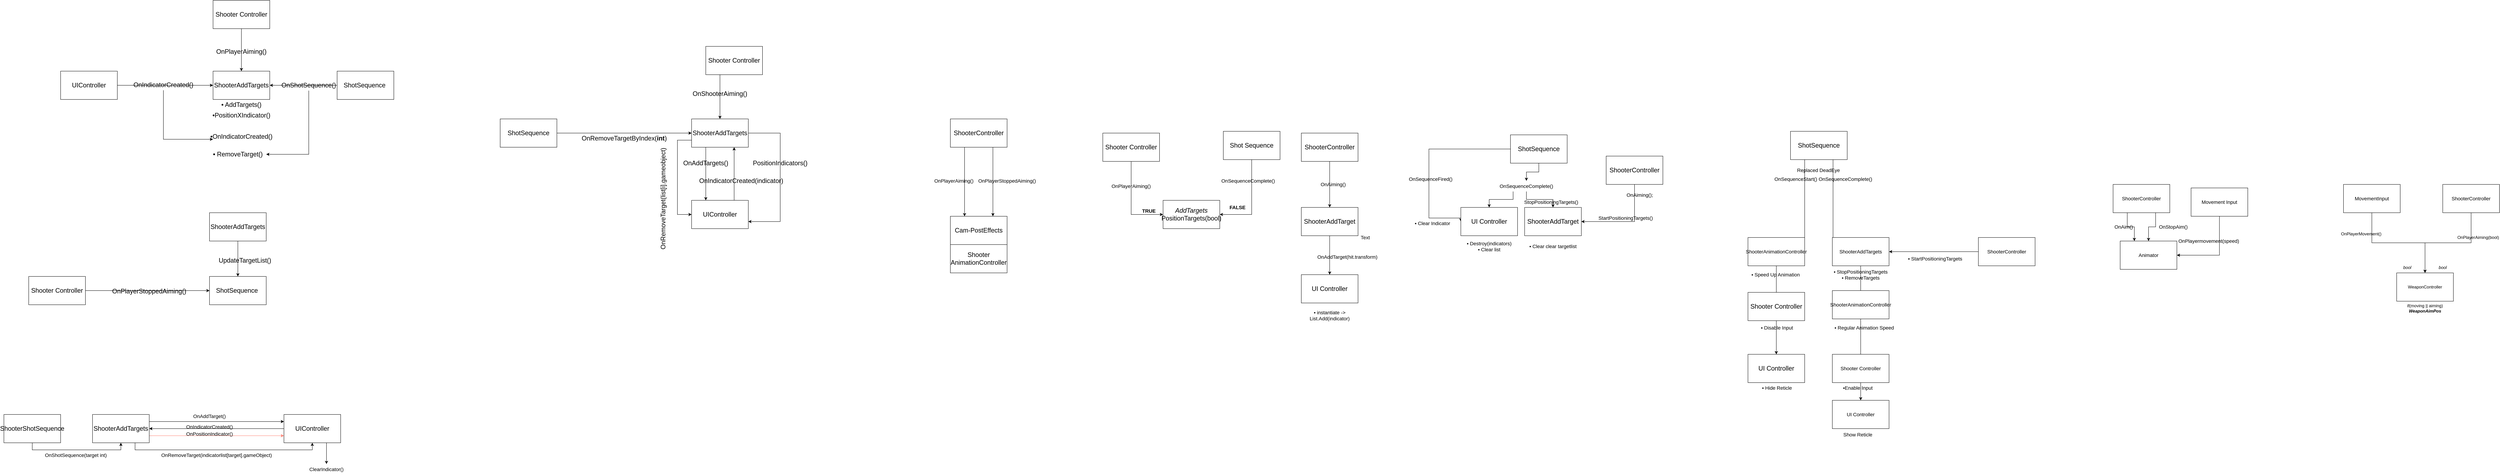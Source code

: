 <mxfile version="18.1.1" type="device"><diagram id="vfDzWjJh1taonCw_QJXi" name="Page-1"><mxGraphModel dx="3803" dy="2207" grid="1" gridSize="10" guides="1" tooltips="1" connect="1" arrows="1" fold="1" page="1" pageScale="1" pageWidth="2339" pageHeight="3300" math="1" shadow="0"><root><mxCell id="0"/><mxCell id="1" parent="0"/><mxCell id="y-dFEjMZastk8MvW8q7d-14" style="edgeStyle=orthogonalEdgeStyle;rounded=0;orthogonalLoop=1;jettySize=auto;html=1;exitX=0.5;exitY=1;exitDx=0;exitDy=0;fontSize=18;" parent="1" source="y-dFEjMZastk8MvW8q7d-1" target="y-dFEjMZastk8MvW8q7d-8" edge="1"><mxGeometry relative="1" as="geometry"/></mxCell><mxCell id="y-dFEjMZastk8MvW8q7d-1" value="&lt;font style=&quot;font-size: 18px;&quot;&gt;Shooter Controller&lt;/font&gt;" style="rounded=0;whiteSpace=wrap;html=1;" parent="1" vertex="1"><mxGeometry x="1200" y="730" width="160" height="80" as="geometry"/></mxCell><mxCell id="y-dFEjMZastk8MvW8q7d-6" value="OnPlayerAiming()" style="text;html=1;strokeColor=none;fillColor=none;align=center;verticalAlign=middle;whiteSpace=wrap;rounded=0;fontSize=18;" parent="1" vertex="1"><mxGeometry x="1210" y="860" width="140" height="30" as="geometry"/></mxCell><mxCell id="y-dFEjMZastk8MvW8q7d-8" value="&lt;font style=&quot;font-size: 18px;&quot;&gt;ShooterAddTargets&lt;br&gt;&lt;/font&gt;" style="rounded=0;whiteSpace=wrap;html=1;" parent="1" vertex="1"><mxGeometry x="1200" y="930" width="160" height="80" as="geometry"/></mxCell><mxCell id="y-dFEjMZastk8MvW8q7d-15" value="• AddTargets()" style="text;html=1;strokeColor=none;fillColor=none;align=center;verticalAlign=middle;whiteSpace=wrap;rounded=0;fontSize=18;" parent="1" vertex="1"><mxGeometry x="1210" y="1010" width="140" height="30" as="geometry"/></mxCell><mxCell id="y-dFEjMZastk8MvW8q7d-17" value="•PositionXIndicator()" style="text;html=1;strokeColor=none;fillColor=none;align=center;verticalAlign=middle;whiteSpace=wrap;rounded=0;fontSize=18;" parent="1" vertex="1"><mxGeometry x="1210" y="1040" width="140" height="30" as="geometry"/></mxCell><mxCell id="y-dFEjMZastk8MvW8q7d-20" style="edgeStyle=orthogonalEdgeStyle;rounded=0;orthogonalLoop=1;jettySize=auto;html=1;exitX=1;exitY=0.5;exitDx=0;exitDy=0;fontSize=18;" parent="1" source="y-dFEjMZastk8MvW8q7d-18" target="y-dFEjMZastk8MvW8q7d-8" edge="1"><mxGeometry relative="1" as="geometry"/></mxCell><mxCell id="y-dFEjMZastk8MvW8q7d-18" value="&lt;font style=&quot;font-size: 18px;&quot;&gt;UIController&lt;br&gt;&lt;/font&gt;" style="rounded=0;whiteSpace=wrap;html=1;" parent="1" vertex="1"><mxGeometry x="770" y="930" width="160" height="80" as="geometry"/></mxCell><mxCell id="y-dFEjMZastk8MvW8q7d-28" style="edgeStyle=orthogonalEdgeStyle;rounded=0;orthogonalLoop=1;jettySize=auto;html=1;exitX=0.5;exitY=1;exitDx=0;exitDy=0;entryX=0;entryY=0.75;entryDx=0;entryDy=0;fontSize=18;" parent="1" source="y-dFEjMZastk8MvW8q7d-19" target="y-dFEjMZastk8MvW8q7d-27" edge="1"><mxGeometry relative="1" as="geometry"/></mxCell><mxCell id="y-dFEjMZastk8MvW8q7d-19" value="OnIndicatorCreated()" style="text;html=1;strokeColor=none;fillColor=none;align=center;verticalAlign=middle;whiteSpace=wrap;rounded=0;fontSize=18;" parent="1" vertex="1"><mxGeometry x="990" y="954" width="140" height="30" as="geometry"/></mxCell><mxCell id="y-dFEjMZastk8MvW8q7d-22" style="edgeStyle=orthogonalEdgeStyle;rounded=0;orthogonalLoop=1;jettySize=auto;html=1;exitX=0;exitY=0.5;exitDx=0;exitDy=0;fontSize=18;" parent="1" source="y-dFEjMZastk8MvW8q7d-21" target="y-dFEjMZastk8MvW8q7d-8" edge="1"><mxGeometry relative="1" as="geometry"/></mxCell><mxCell id="y-dFEjMZastk8MvW8q7d-21" value="&lt;font style=&quot;font-size: 18px;&quot;&gt;ShotSequence&amp;nbsp;&lt;br&gt;&lt;/font&gt;" style="rounded=0;whiteSpace=wrap;html=1;" parent="1" vertex="1"><mxGeometry x="1550" y="930" width="160" height="80" as="geometry"/></mxCell><mxCell id="y-dFEjMZastk8MvW8q7d-26" style="edgeStyle=orthogonalEdgeStyle;rounded=0;orthogonalLoop=1;jettySize=auto;html=1;exitX=0.5;exitY=1;exitDx=0;exitDy=0;entryX=1;entryY=0.5;entryDx=0;entryDy=0;fontSize=18;" parent="1" source="y-dFEjMZastk8MvW8q7d-23" target="y-dFEjMZastk8MvW8q7d-24" edge="1"><mxGeometry relative="1" as="geometry"/></mxCell><mxCell id="y-dFEjMZastk8MvW8q7d-23" value="OnShotSequence()" style="text;html=1;strokeColor=none;fillColor=none;align=center;verticalAlign=middle;whiteSpace=wrap;rounded=0;fontSize=18;" parent="1" vertex="1"><mxGeometry x="1400" y="955" width="140" height="30" as="geometry"/></mxCell><mxCell id="y-dFEjMZastk8MvW8q7d-24" value="• RemoveTarget()" style="text;html=1;strokeColor=none;fillColor=none;align=center;verticalAlign=middle;whiteSpace=wrap;rounded=0;fontSize=18;" parent="1" vertex="1"><mxGeometry x="1190" y="1150" width="160" height="30" as="geometry"/></mxCell><mxCell id="y-dFEjMZastk8MvW8q7d-27" value="•OnIndicatorCreated()" style="text;html=1;strokeColor=none;fillColor=none;align=center;verticalAlign=middle;whiteSpace=wrap;rounded=0;fontSize=18;" parent="1" vertex="1"><mxGeometry x="1200" y="1100" width="160" height="30" as="geometry"/></mxCell><mxCell id="y-dFEjMZastk8MvW8q7d-31" value="&lt;font style=&quot;font-size: 18px;&quot;&gt;ShotSequence&amp;nbsp;&lt;br&gt;&lt;/font&gt;" style="rounded=0;whiteSpace=wrap;html=1;" parent="1" vertex="1"><mxGeometry x="1190" y="1510" width="160" height="80" as="geometry"/></mxCell><mxCell id="y-dFEjMZastk8MvW8q7d-33" style="edgeStyle=orthogonalEdgeStyle;rounded=0;orthogonalLoop=1;jettySize=auto;html=1;exitX=0.5;exitY=1;exitDx=0;exitDy=0;fontSize=18;" parent="1" source="y-dFEjMZastk8MvW8q7d-32" target="y-dFEjMZastk8MvW8q7d-31" edge="1"><mxGeometry relative="1" as="geometry"/></mxCell><mxCell id="y-dFEjMZastk8MvW8q7d-32" value="&lt;font style=&quot;font-size: 18px;&quot;&gt;ShooterAddTargets&lt;br&gt;&lt;/font&gt;" style="rounded=0;whiteSpace=wrap;html=1;" parent="1" vertex="1"><mxGeometry x="1190" y="1330" width="160" height="80" as="geometry"/></mxCell><mxCell id="y-dFEjMZastk8MvW8q7d-34" value="UpdateTargetList()" style="text;html=1;strokeColor=none;fillColor=none;align=center;verticalAlign=middle;whiteSpace=wrap;rounded=0;fontSize=18;" parent="1" vertex="1"><mxGeometry x="1210" y="1450" width="160" height="30" as="geometry"/></mxCell><mxCell id="y-dFEjMZastk8MvW8q7d-38" style="edgeStyle=orthogonalEdgeStyle;rounded=0;orthogonalLoop=1;jettySize=auto;html=1;exitX=1;exitY=0.5;exitDx=0;exitDy=0;fontSize=18;" parent="1" source="y-dFEjMZastk8MvW8q7d-36" target="y-dFEjMZastk8MvW8q7d-31" edge="1"><mxGeometry relative="1" as="geometry"/></mxCell><mxCell id="y-dFEjMZastk8MvW8q7d-36" value="&lt;font style=&quot;font-size: 18px;&quot;&gt;Shooter Controller&lt;/font&gt;" style="rounded=0;whiteSpace=wrap;html=1;" parent="1" vertex="1"><mxGeometry x="680" y="1510" width="160" height="80" as="geometry"/></mxCell><mxCell id="y-dFEjMZastk8MvW8q7d-37" value="OnPlayerStoppedAiming()" style="text;html=1;strokeColor=none;fillColor=none;align=center;verticalAlign=middle;whiteSpace=wrap;rounded=0;fontSize=18;" parent="1" vertex="1"><mxGeometry x="940" y="1537" width="160" height="30" as="geometry"/></mxCell><mxCell id="y-dFEjMZastk8MvW8q7d-54" style="edgeStyle=orthogonalEdgeStyle;rounded=0;orthogonalLoop=1;jettySize=auto;html=1;exitX=0;exitY=0.5;exitDx=0;exitDy=0;fontSize=14;" parent="1" source="y-dFEjMZastk8MvW8q7d-40" target="y-dFEjMZastk8MvW8q7d-41" edge="1"><mxGeometry relative="1" as="geometry"/></mxCell><mxCell id="y-dFEjMZastk8MvW8q7d-80" style="edgeStyle=orthogonalEdgeStyle;rounded=0;orthogonalLoop=1;jettySize=auto;html=1;exitX=0.75;exitY=1;exitDx=0;exitDy=0;fontSize=14;strokeColor=#000000;" parent="1" source="y-dFEjMZastk8MvW8q7d-40" target="y-dFEjMZastk8MvW8q7d-73" edge="1"><mxGeometry relative="1" as="geometry"/></mxCell><mxCell id="y-dFEjMZastk8MvW8q7d-40" value="&lt;font style=&quot;font-size: 18px;&quot;&gt;UIController&lt;br&gt;&lt;/font&gt;" style="rounded=0;whiteSpace=wrap;html=1;" parent="1" vertex="1"><mxGeometry x="1400" y="1900" width="160" height="80" as="geometry"/></mxCell><mxCell id="y-dFEjMZastk8MvW8q7d-51" style="edgeStyle=orthogonalEdgeStyle;rounded=0;orthogonalLoop=1;jettySize=auto;html=1;exitX=1;exitY=0.25;exitDx=0;exitDy=0;entryX=0;entryY=0.25;entryDx=0;entryDy=0;fontSize=14;" parent="1" source="y-dFEjMZastk8MvW8q7d-41" target="y-dFEjMZastk8MvW8q7d-40" edge="1"><mxGeometry relative="1" as="geometry"/></mxCell><mxCell id="y-dFEjMZastk8MvW8q7d-57" style="edgeStyle=orthogonalEdgeStyle;rounded=0;orthogonalLoop=1;jettySize=auto;html=1;exitX=1;exitY=0.75;exitDx=0;exitDy=0;entryX=0;entryY=0.75;entryDx=0;entryDy=0;fontSize=14;strokeColor=#FF8375;" parent="1" source="y-dFEjMZastk8MvW8q7d-41" target="y-dFEjMZastk8MvW8q7d-40" edge="1"><mxGeometry relative="1" as="geometry"/></mxCell><mxCell id="y-dFEjMZastk8MvW8q7d-77" style="edgeStyle=orthogonalEdgeStyle;rounded=0;orthogonalLoop=1;jettySize=auto;html=1;exitX=0.75;exitY=1;exitDx=0;exitDy=0;entryX=0.5;entryY=1;entryDx=0;entryDy=0;fontSize=14;strokeColor=#000000;" parent="1" source="y-dFEjMZastk8MvW8q7d-41" target="y-dFEjMZastk8MvW8q7d-40" edge="1"><mxGeometry relative="1" as="geometry"/></mxCell><mxCell id="y-dFEjMZastk8MvW8q7d-41" value="&lt;font style=&quot;font-size: 18px;&quot;&gt;ShooterAddTargets&lt;br&gt;&lt;/font&gt;" style="rounded=0;whiteSpace=wrap;html=1;" parent="1" vertex="1"><mxGeometry x="860" y="1900" width="160" height="80" as="geometry"/></mxCell><mxCell id="y-dFEjMZastk8MvW8q7d-52" value="OnAddTarget()" style="text;html=1;strokeColor=none;fillColor=none;align=center;verticalAlign=middle;whiteSpace=wrap;rounded=0;fontSize=14;" parent="1" vertex="1"><mxGeometry x="1160" y="1890" width="60" height="30" as="geometry"/></mxCell><mxCell id="y-dFEjMZastk8MvW8q7d-55" value="OnIndicatorCreated()" style="text;html=1;strokeColor=none;fillColor=none;align=center;verticalAlign=middle;whiteSpace=wrap;rounded=0;fontSize=14;" parent="1" vertex="1"><mxGeometry x="1160" y="1922" width="60" height="25" as="geometry"/></mxCell><mxCell id="y-dFEjMZastk8MvW8q7d-58" value="OnPositionIndicator()" style="text;html=1;strokeColor=none;fillColor=none;align=center;verticalAlign=middle;whiteSpace=wrap;rounded=0;fontSize=14;" parent="1" vertex="1"><mxGeometry x="1160" y="1942" width="60" height="25" as="geometry"/></mxCell><mxCell id="y-dFEjMZastk8MvW8q7d-64" value="OnShotSequence(target int)&amp;nbsp;" style="text;html=1;strokeColor=none;fillColor=none;align=center;verticalAlign=middle;whiteSpace=wrap;rounded=0;fontSize=14;" parent="1" vertex="1"><mxGeometry x="720" y="2000" width="190" height="30" as="geometry"/></mxCell><mxCell id="y-dFEjMZastk8MvW8q7d-73" value="ClearIndicator()" style="text;html=1;strokeColor=none;fillColor=none;align=center;verticalAlign=middle;whiteSpace=wrap;rounded=0;fontSize=14;" parent="1" vertex="1"><mxGeometry x="1490" y="2040" width="60" height="30" as="geometry"/></mxCell><mxCell id="y-dFEjMZastk8MvW8q7d-76" style="edgeStyle=orthogonalEdgeStyle;rounded=0;orthogonalLoop=1;jettySize=auto;html=1;exitX=0.5;exitY=1;exitDx=0;exitDy=0;entryX=0.5;entryY=1;entryDx=0;entryDy=0;fontSize=14;strokeColor=#000000;" parent="1" source="y-dFEjMZastk8MvW8q7d-75" target="y-dFEjMZastk8MvW8q7d-41" edge="1"><mxGeometry relative="1" as="geometry"/></mxCell><mxCell id="y-dFEjMZastk8MvW8q7d-75" value="&lt;font style=&quot;font-size: 18px;&quot;&gt;ShooterShotSequence&lt;br&gt;&lt;/font&gt;" style="rounded=0;whiteSpace=wrap;html=1;" parent="1" vertex="1"><mxGeometry x="610" y="1900" width="160" height="80" as="geometry"/></mxCell><mxCell id="y-dFEjMZastk8MvW8q7d-78" value="OnRemoveTarget(indicatorlist[target].gameObject)" style="text;html=1;strokeColor=none;fillColor=none;align=center;verticalAlign=middle;whiteSpace=wrap;rounded=0;fontSize=14;" parent="1" vertex="1"><mxGeometry x="1180" y="2000" width="60" height="30" as="geometry"/></mxCell><mxCell id="y-dFEjMZastk8MvW8q7d-82" style="edgeStyle=orthogonalEdgeStyle;rounded=0;orthogonalLoop=1;jettySize=auto;html=1;exitX=0.25;exitY=1;exitDx=0;exitDy=0;fontSize=14;strokeColor=#000000;" parent="1" source="y-dFEjMZastk8MvW8q7d-81" target="y-dFEjMZastk8MvW8q7d-86" edge="1"><mxGeometry relative="1" as="geometry"><mxPoint x="2630" y="1055" as="targetPoint"/></mxGeometry></mxCell><mxCell id="y-dFEjMZastk8MvW8q7d-81" value="&lt;font style=&quot;font-size: 18px;&quot;&gt;Shooter Controller&lt;/font&gt;" style="rounded=0;whiteSpace=wrap;html=1;" parent="1" vertex="1"><mxGeometry x="2590" y="860" width="160" height="80" as="geometry"/></mxCell><mxCell id="y-dFEjMZastk8MvW8q7d-83" value="OnShooterAiming()" style="text;html=1;strokeColor=none;fillColor=none;align=center;verticalAlign=middle;whiteSpace=wrap;rounded=0;fontSize=18;" parent="1" vertex="1"><mxGeometry x="2560" y="979" width="140" height="30" as="geometry"/></mxCell><mxCell id="y-dFEjMZastk8MvW8q7d-89" style="edgeStyle=orthogonalEdgeStyle;rounded=0;orthogonalLoop=1;jettySize=auto;html=1;exitX=0.25;exitY=1;exitDx=0;exitDy=0;fontSize=14;strokeColor=#000000;entryX=0.25;entryY=0;entryDx=0;entryDy=0;" parent="1" source="y-dFEjMZastk8MvW8q7d-86" target="y-dFEjMZastk8MvW8q7d-91" edge="1"><mxGeometry relative="1" as="geometry"><mxPoint x="2590" y="1245" as="targetPoint"/></mxGeometry></mxCell><mxCell id="y-dFEjMZastk8MvW8q7d-94" style="edgeStyle=orthogonalEdgeStyle;rounded=0;orthogonalLoop=1;jettySize=auto;html=1;exitX=1;exitY=0.5;exitDx=0;exitDy=0;entryX=1;entryY=0.75;entryDx=0;entryDy=0;fontSize=14;strokeColor=#000000;" parent="1" source="y-dFEjMZastk8MvW8q7d-86" target="y-dFEjMZastk8MvW8q7d-91" edge="1"><mxGeometry relative="1" as="geometry"><Array as="points"><mxPoint x="2800" y="1105"/><mxPoint x="2800" y="1355"/></Array></mxGeometry></mxCell><mxCell id="y-dFEjMZastk8MvW8q7d-100" style="edgeStyle=orthogonalEdgeStyle;rounded=0;orthogonalLoop=1;jettySize=auto;html=1;exitX=0;exitY=0.75;exitDx=0;exitDy=0;entryX=0;entryY=0.5;entryDx=0;entryDy=0;fontSize=14;strokeColor=#000000;" parent="1" source="y-dFEjMZastk8MvW8q7d-86" target="y-dFEjMZastk8MvW8q7d-91" edge="1"><mxGeometry relative="1" as="geometry"><Array as="points"><mxPoint x="2510" y="1125"/><mxPoint x="2510" y="1335"/></Array></mxGeometry></mxCell><mxCell id="y-dFEjMZastk8MvW8q7d-86" value="&lt;font style=&quot;font-size: 18px;&quot;&gt;ShooterAddTargets&lt;/font&gt;" style="rounded=0;whiteSpace=wrap;html=1;" parent="1" vertex="1"><mxGeometry x="2550" y="1065" width="160" height="80" as="geometry"/></mxCell><mxCell id="y-dFEjMZastk8MvW8q7d-90" value="OnAddTargets()" style="text;html=1;strokeColor=none;fillColor=none;align=center;verticalAlign=middle;whiteSpace=wrap;rounded=0;fontSize=18;" parent="1" vertex="1"><mxGeometry x="2520" y="1175" width="140" height="30" as="geometry"/></mxCell><mxCell id="y-dFEjMZastk8MvW8q7d-93" style="edgeStyle=orthogonalEdgeStyle;rounded=0;orthogonalLoop=1;jettySize=auto;html=1;exitX=0.75;exitY=0;exitDx=0;exitDy=0;entryX=0.75;entryY=1;entryDx=0;entryDy=0;fontSize=14;strokeColor=#000000;" parent="1" source="y-dFEjMZastk8MvW8q7d-91" target="y-dFEjMZastk8MvW8q7d-86" edge="1"><mxGeometry relative="1" as="geometry"/></mxCell><mxCell id="y-dFEjMZastk8MvW8q7d-91" value="&lt;span style=&quot;font-size: 18px;&quot;&gt;UIController&lt;/span&gt;" style="rounded=0;whiteSpace=wrap;html=1;" parent="1" vertex="1"><mxGeometry x="2550" y="1295" width="160" height="80" as="geometry"/></mxCell><mxCell id="y-dFEjMZastk8MvW8q7d-92" value="OnIndicatorCreated(indicator)" style="text;html=1;strokeColor=none;fillColor=none;align=center;verticalAlign=middle;whiteSpace=wrap;rounded=0;fontSize=18;" parent="1" vertex="1"><mxGeometry x="2620" y="1225" width="140" height="30" as="geometry"/></mxCell><mxCell id="y-dFEjMZastk8MvW8q7d-95" value="PositionIndicators()" style="text;html=1;strokeColor=none;fillColor=none;align=center;verticalAlign=middle;whiteSpace=wrap;rounded=0;fontSize=18;" parent="1" vertex="1"><mxGeometry x="2730" y="1175" width="140" height="30" as="geometry"/></mxCell><mxCell id="y-dFEjMZastk8MvW8q7d-98" style="edgeStyle=orthogonalEdgeStyle;rounded=0;orthogonalLoop=1;jettySize=auto;html=1;exitX=1;exitY=0.5;exitDx=0;exitDy=0;fontSize=14;strokeColor=#000000;" parent="1" source="y-dFEjMZastk8MvW8q7d-97" target="y-dFEjMZastk8MvW8q7d-86" edge="1"><mxGeometry relative="1" as="geometry"/></mxCell><mxCell id="y-dFEjMZastk8MvW8q7d-97" value="&lt;font style=&quot;font-size: 18px;&quot;&gt;ShotSequence&lt;/font&gt;" style="rounded=0;whiteSpace=wrap;html=1;" parent="1" vertex="1"><mxGeometry x="2010" y="1065" width="160" height="80" as="geometry"/></mxCell><mxCell id="y-dFEjMZastk8MvW8q7d-99" value="OnRemoveTargetByIndex(&lt;b&gt;int&lt;/b&gt;)" style="text;html=1;strokeColor=none;fillColor=none;align=center;verticalAlign=middle;whiteSpace=wrap;rounded=0;fontSize=18;" parent="1" vertex="1"><mxGeometry x="2290" y="1105" width="140" height="30" as="geometry"/></mxCell><mxCell id="y-dFEjMZastk8MvW8q7d-101" value="OnRemoveTarget(list[i].gameobject)" style="text;html=1;strokeColor=none;fillColor=none;align=center;verticalAlign=middle;whiteSpace=wrap;rounded=0;fontSize=18;rotation=-90;" parent="1" vertex="1"><mxGeometry x="2400" y="1275" width="140" height="30" as="geometry"/></mxCell><mxCell id="y-dFEjMZastk8MvW8q7d-106" style="edgeStyle=orthogonalEdgeStyle;rounded=0;orthogonalLoop=1;jettySize=auto;html=1;exitX=0.25;exitY=1;exitDx=0;exitDy=0;fontSize=14;strokeColor=#000000;entryX=0.25;entryY=0;entryDx=0;entryDy=0;" parent="1" source="y-dFEjMZastk8MvW8q7d-104" target="y-dFEjMZastk8MvW8q7d-111" edge="1"><mxGeometry relative="1" as="geometry"><mxPoint x="3320" y="1320" as="targetPoint"/></mxGeometry></mxCell><mxCell id="y-dFEjMZastk8MvW8q7d-109" style="edgeStyle=orthogonalEdgeStyle;rounded=0;orthogonalLoop=1;jettySize=auto;html=1;exitX=0.75;exitY=1;exitDx=0;exitDy=0;fontSize=14;strokeColor=#000000;entryX=0.75;entryY=0;entryDx=0;entryDy=0;" parent="1" source="y-dFEjMZastk8MvW8q7d-104" target="y-dFEjMZastk8MvW8q7d-111" edge="1"><mxGeometry relative="1" as="geometry"><mxPoint x="3400" y="1320" as="targetPoint"/></mxGeometry></mxCell><mxCell id="y-dFEjMZastk8MvW8q7d-104" value="&lt;span style=&quot;font-size: 18px;&quot;&gt;ShooterController&lt;/span&gt;" style="rounded=0;whiteSpace=wrap;html=1;" parent="1" vertex="1"><mxGeometry x="3280" y="1065" width="160" height="80" as="geometry"/></mxCell><mxCell id="y-dFEjMZastk8MvW8q7d-107" value="OnPlayerAiming()" style="text;html=1;strokeColor=none;fillColor=none;align=center;verticalAlign=middle;whiteSpace=wrap;rounded=0;fontSize=14;" parent="1" vertex="1"><mxGeometry x="3260" y="1225" width="60" height="30" as="geometry"/></mxCell><mxCell id="y-dFEjMZastk8MvW8q7d-108" value="OnPlayerStoppedAiming()" style="text;html=1;strokeColor=none;fillColor=none;align=center;verticalAlign=middle;whiteSpace=wrap;rounded=0;fontSize=14;" parent="1" vertex="1"><mxGeometry x="3410" y="1225" width="60" height="30" as="geometry"/></mxCell><mxCell id="y-dFEjMZastk8MvW8q7d-111" value="&lt;span style=&quot;font-size: 18px;&quot;&gt;Cam-PostEffects&lt;/span&gt;" style="rounded=0;whiteSpace=wrap;html=1;" parent="1" vertex="1"><mxGeometry x="3280" y="1340" width="160" height="80" as="geometry"/></mxCell><mxCell id="y-dFEjMZastk8MvW8q7d-112" value="&lt;span style=&quot;font-size: 18px;&quot;&gt;Shooter&lt;br&gt;AnimationController&lt;/span&gt;" style="rounded=0;whiteSpace=wrap;html=1;" parent="1" vertex="1"><mxGeometry x="3280" y="1420" width="160" height="80" as="geometry"/></mxCell><mxCell id="y-dFEjMZastk8MvW8q7d-117" style="edgeStyle=orthogonalEdgeStyle;rounded=0;orthogonalLoop=1;jettySize=auto;html=1;exitX=0.5;exitY=1;exitDx=0;exitDy=0;entryX=0;entryY=0.5;entryDx=0;entryDy=0;fontSize=14;strokeColor=#000000;" parent="1" source="y-dFEjMZastk8MvW8q7d-114" target="y-dFEjMZastk8MvW8q7d-116" edge="1"><mxGeometry relative="1" as="geometry"/></mxCell><mxCell id="y-dFEjMZastk8MvW8q7d-114" value="&lt;span style=&quot;font-size: 18px;&quot;&gt;Shooter Controller&lt;/span&gt;" style="rounded=0;whiteSpace=wrap;html=1;" parent="1" vertex="1"><mxGeometry x="3710" y="1105" width="160" height="80" as="geometry"/></mxCell><mxCell id="y-dFEjMZastk8MvW8q7d-122" style="edgeStyle=orthogonalEdgeStyle;rounded=0;orthogonalLoop=1;jettySize=auto;html=1;exitX=0.5;exitY=1;exitDx=0;exitDy=0;entryX=1;entryY=0.5;entryDx=0;entryDy=0;fontSize=14;strokeColor=#000000;" parent="1" source="y-dFEjMZastk8MvW8q7d-115" target="y-dFEjMZastk8MvW8q7d-116" edge="1"><mxGeometry relative="1" as="geometry"/></mxCell><mxCell id="y-dFEjMZastk8MvW8q7d-115" value="&lt;span style=&quot;font-size: 18px;&quot;&gt;Shot Sequence&lt;/span&gt;" style="rounded=0;whiteSpace=wrap;html=1;" parent="1" vertex="1"><mxGeometry x="4050" y="1100" width="160" height="80" as="geometry"/></mxCell><mxCell id="y-dFEjMZastk8MvW8q7d-116" value="&lt;span style=&quot;font-size: 18px;&quot;&gt;&lt;i&gt;AddTargets&lt;/i&gt;&lt;br&gt;PositionTargets(bool)&lt;br&gt;&lt;/span&gt;" style="rounded=0;whiteSpace=wrap;html=1;" parent="1" vertex="1"><mxGeometry x="3880" y="1295" width="160" height="80" as="geometry"/></mxCell><mxCell id="y-dFEjMZastk8MvW8q7d-118" value="OnPlayerAiming()" style="text;html=1;strokeColor=none;fillColor=none;align=center;verticalAlign=middle;whiteSpace=wrap;rounded=0;fontSize=14;" parent="1" vertex="1"><mxGeometry x="3760" y="1240" width="60" height="30" as="geometry"/></mxCell><mxCell id="y-dFEjMZastk8MvW8q7d-120" value="&lt;b&gt;TRUE&lt;/b&gt;" style="text;html=1;strokeColor=none;fillColor=none;align=center;verticalAlign=middle;whiteSpace=wrap;rounded=0;fontSize=14;" parent="1" vertex="1"><mxGeometry x="3810" y="1310" width="60" height="30" as="geometry"/></mxCell><mxCell id="y-dFEjMZastk8MvW8q7d-123" value="&lt;b&gt;FALSE&lt;/b&gt;" style="text;html=1;strokeColor=none;fillColor=none;align=center;verticalAlign=middle;whiteSpace=wrap;rounded=0;fontSize=14;" parent="1" vertex="1"><mxGeometry x="4060" y="1300" width="60" height="30" as="geometry"/></mxCell><mxCell id="y-dFEjMZastk8MvW8q7d-135" style="edgeStyle=orthogonalEdgeStyle;rounded=0;orthogonalLoop=1;jettySize=auto;html=1;exitX=0.5;exitY=1;exitDx=0;exitDy=0;fontSize=14;strokeColor=#000000;" parent="1" source="y-dFEjMZastk8MvW8q7d-125" target="y-dFEjMZastk8MvW8q7d-130" edge="1"><mxGeometry relative="1" as="geometry"/></mxCell><mxCell id="y-dFEjMZastk8MvW8q7d-125" value="&lt;span style=&quot;font-size: 18px;&quot;&gt;ShooterController&lt;/span&gt;" style="rounded=0;whiteSpace=wrap;html=1;" parent="1" vertex="1"><mxGeometry x="4270" y="1105" width="160" height="80" as="geometry"/></mxCell><mxCell id="y-dFEjMZastk8MvW8q7d-133" style="edgeStyle=orthogonalEdgeStyle;rounded=0;orthogonalLoop=1;jettySize=auto;html=1;exitX=0.5;exitY=1;exitDx=0;exitDy=0;fontSize=14;strokeColor=#000000;" parent="1" source="y-dFEjMZastk8MvW8q7d-130" edge="1"><mxGeometry relative="1" as="geometry"><mxPoint x="4350" y="1505" as="targetPoint"/></mxGeometry></mxCell><mxCell id="y-dFEjMZastk8MvW8q7d-130" value="&lt;span style=&quot;font-size: 18px;&quot;&gt;ShooterAddTarget&lt;/span&gt;" style="rounded=0;whiteSpace=wrap;html=1;" parent="1" vertex="1"><mxGeometry x="4270" y="1315" width="160" height="80" as="geometry"/></mxCell><mxCell id="y-dFEjMZastk8MvW8q7d-134" value="OnAiming()" style="text;html=1;strokeColor=none;fillColor=none;align=center;verticalAlign=middle;whiteSpace=wrap;rounded=0;fontSize=14;" parent="1" vertex="1"><mxGeometry x="4330" y="1235" width="60" height="30" as="geometry"/></mxCell><mxCell id="y-dFEjMZastk8MvW8q7d-136" value="OnAddTarget(hit.transform)" style="text;html=1;strokeColor=none;fillColor=none;align=center;verticalAlign=middle;whiteSpace=wrap;rounded=0;fontSize=14;" parent="1" vertex="1"><mxGeometry x="4370" y="1440" width="60" height="30" as="geometry"/></mxCell><mxCell id="y-dFEjMZastk8MvW8q7d-137" value="&lt;span style=&quot;font-size: 18px;&quot;&gt;UI Controller&lt;/span&gt;" style="rounded=0;whiteSpace=wrap;html=1;" parent="1" vertex="1"><mxGeometry x="4270" y="1505" width="160" height="80" as="geometry"/></mxCell><mxCell id="y-dFEjMZastk8MvW8q7d-138" value="• instantiate -&amp;gt; List.Add(indicator)" style="text;html=1;strokeColor=none;fillColor=none;align=center;verticalAlign=middle;whiteSpace=wrap;rounded=0;fontSize=14;" parent="1" vertex="1"><mxGeometry x="4285" y="1605" width="130" height="30" as="geometry"/></mxCell><mxCell id="y-dFEjMZastk8MvW8q7d-140" value="OnSequenceComplete()" style="text;html=1;strokeColor=none;fillColor=none;align=center;verticalAlign=middle;whiteSpace=wrap;rounded=0;fontSize=14;" parent="1" vertex="1"><mxGeometry x="4090" y="1225" width="60" height="30" as="geometry"/></mxCell><mxCell id="y-dFEjMZastk8MvW8q7d-141" value="Text" style="text;html=1;align=center;verticalAlign=middle;resizable=0;points=[];autosize=1;strokeColor=none;fillColor=none;fontSize=14;" parent="1" vertex="1"><mxGeometry x="4430" y="1390" width="40" height="20" as="geometry"/></mxCell><mxCell id="y-dFEjMZastk8MvW8q7d-149" style="edgeStyle=orthogonalEdgeStyle;rounded=0;orthogonalLoop=1;jettySize=auto;html=1;exitX=0;exitY=0.5;exitDx=0;exitDy=0;entryX=0;entryY=0.5;entryDx=0;entryDy=0;fontSize=14;strokeColor=#000000;" parent="1" source="y-dFEjMZastk8MvW8q7d-142" target="y-dFEjMZastk8MvW8q7d-144" edge="1"><mxGeometry relative="1" as="geometry"><Array as="points"><mxPoint x="4630" y="1150"/><mxPoint x="4630" y="1345"/></Array></mxGeometry></mxCell><mxCell id="y-dFEjMZastk8MvW8q7d-157" style="edgeStyle=orthogonalEdgeStyle;rounded=0;orthogonalLoop=1;jettySize=auto;html=1;exitX=0.5;exitY=1;exitDx=0;exitDy=0;fontSize=14;strokeColor=#000000;" parent="1" source="y-dFEjMZastk8MvW8q7d-142" target="y-dFEjMZastk8MvW8q7d-151" edge="1"><mxGeometry relative="1" as="geometry"/></mxCell><mxCell id="y-dFEjMZastk8MvW8q7d-142" value="&lt;span style=&quot;font-size: 18px;&quot;&gt;ShotSequence&lt;/span&gt;" style="rounded=0;whiteSpace=wrap;html=1;" parent="1" vertex="1"><mxGeometry x="4860" y="1110" width="160" height="80" as="geometry"/></mxCell><mxCell id="y-dFEjMZastk8MvW8q7d-143" value="&lt;span style=&quot;font-size: 18px;&quot;&gt;ShooterAddTarget&lt;/span&gt;" style="rounded=0;whiteSpace=wrap;html=1;" parent="1" vertex="1"><mxGeometry x="4900" y="1315" width="160" height="80" as="geometry"/></mxCell><mxCell id="y-dFEjMZastk8MvW8q7d-144" value="&lt;span style=&quot;font-size: 18px;&quot;&gt;UI Controller&lt;/span&gt;" style="rounded=0;whiteSpace=wrap;html=1;" parent="1" vertex="1"><mxGeometry x="4720" y="1315" width="160" height="80" as="geometry"/></mxCell><mxCell id="y-dFEjMZastk8MvW8q7d-145" value="OnSequenceFired()" style="text;html=1;strokeColor=none;fillColor=none;align=center;verticalAlign=middle;whiteSpace=wrap;rounded=0;fontSize=14;" parent="1" vertex="1"><mxGeometry x="4560" y="1220" width="150" height="30" as="geometry"/></mxCell><mxCell id="y-dFEjMZastk8MvW8q7d-150" value="• Clear Indicator" style="text;html=1;strokeColor=none;fillColor=none;align=center;verticalAlign=middle;whiteSpace=wrap;rounded=0;fontSize=14;" parent="1" vertex="1"><mxGeometry x="4580" y="1345" width="120" height="30" as="geometry"/></mxCell><mxCell id="y-dFEjMZastk8MvW8q7d-153" style="edgeStyle=orthogonalEdgeStyle;rounded=0;orthogonalLoop=1;jettySize=auto;html=1;exitX=0.25;exitY=1;exitDx=0;exitDy=0;fontSize=14;strokeColor=#000000;" parent="1" source="y-dFEjMZastk8MvW8q7d-151" target="y-dFEjMZastk8MvW8q7d-144" edge="1"><mxGeometry relative="1" as="geometry"/></mxCell><mxCell id="y-dFEjMZastk8MvW8q7d-154" style="edgeStyle=orthogonalEdgeStyle;rounded=0;orthogonalLoop=1;jettySize=auto;html=1;exitX=0.5;exitY=1;exitDx=0;exitDy=0;fontSize=14;strokeColor=#000000;" parent="1" source="y-dFEjMZastk8MvW8q7d-151" target="y-dFEjMZastk8MvW8q7d-143" edge="1"><mxGeometry relative="1" as="geometry"/></mxCell><mxCell id="y-dFEjMZastk8MvW8q7d-151" value="OnSequenceComplete()" style="text;html=1;strokeColor=none;fillColor=none;align=center;verticalAlign=middle;whiteSpace=wrap;rounded=0;fontSize=14;" parent="1" vertex="1"><mxGeometry x="4830" y="1240" width="150" height="30" as="geometry"/></mxCell><mxCell id="y-dFEjMZastk8MvW8q7d-158" value="StopPositioningTargets()" style="text;html=1;strokeColor=none;fillColor=none;align=center;verticalAlign=middle;whiteSpace=wrap;rounded=0;fontSize=14;" parent="1" vertex="1"><mxGeometry x="4900" y="1285" width="150" height="30" as="geometry"/></mxCell><mxCell id="y-dFEjMZastk8MvW8q7d-159" value="• Destroy(indicators)&lt;br&gt;• Clear list" style="text;html=1;strokeColor=none;fillColor=none;align=center;verticalAlign=middle;whiteSpace=wrap;rounded=0;fontSize=14;" parent="1" vertex="1"><mxGeometry x="4725" y="1410" width="150" height="30" as="geometry"/></mxCell><mxCell id="y-dFEjMZastk8MvW8q7d-160" value="• Clear clear targetlist" style="text;html=1;strokeColor=none;fillColor=none;align=center;verticalAlign=middle;whiteSpace=wrap;rounded=0;fontSize=14;" parent="1" vertex="1"><mxGeometry x="4905" y="1410" width="150" height="30" as="geometry"/></mxCell><mxCell id="y-dFEjMZastk8MvW8q7d-162" style="edgeStyle=orthogonalEdgeStyle;rounded=0;orthogonalLoop=1;jettySize=auto;html=1;exitX=0.5;exitY=1;exitDx=0;exitDy=0;entryX=1;entryY=0.5;entryDx=0;entryDy=0;fontSize=14;strokeColor=#000000;" parent="1" source="y-dFEjMZastk8MvW8q7d-161" target="y-dFEjMZastk8MvW8q7d-143" edge="1"><mxGeometry relative="1" as="geometry"/></mxCell><mxCell id="y-dFEjMZastk8MvW8q7d-161" value="&lt;span style=&quot;font-size: 18px;&quot;&gt;ShooterController&lt;/span&gt;" style="rounded=0;whiteSpace=wrap;html=1;" parent="1" vertex="1"><mxGeometry x="5130" y="1170" width="160" height="80" as="geometry"/></mxCell><mxCell id="y-dFEjMZastk8MvW8q7d-163" value="OnAiming();" style="text;html=1;strokeColor=none;fillColor=none;align=center;verticalAlign=middle;whiteSpace=wrap;rounded=0;fontSize=14;" parent="1" vertex="1"><mxGeometry x="5150" y="1265" width="150" height="30" as="geometry"/></mxCell><mxCell id="y-dFEjMZastk8MvW8q7d-164" value="StartPositioningTargets()" style="text;html=1;strokeColor=none;fillColor=none;align=center;verticalAlign=middle;whiteSpace=wrap;rounded=0;fontSize=14;" parent="1" vertex="1"><mxGeometry x="5110" y="1330" width="150" height="30" as="geometry"/></mxCell><mxCell id="y-dFEjMZastk8MvW8q7d-181" style="edgeStyle=orthogonalEdgeStyle;rounded=0;orthogonalLoop=1;jettySize=auto;html=1;exitX=0.25;exitY=1;exitDx=0;exitDy=0;fontSize=14;strokeColor=#000000;" parent="1" source="y-dFEjMZastk8MvW8q7d-165" target="y-dFEjMZastk8MvW8q7d-172" edge="1"><mxGeometry relative="1" as="geometry"/></mxCell><mxCell id="y-dFEjMZastk8MvW8q7d-183" style="edgeStyle=orthogonalEdgeStyle;rounded=0;orthogonalLoop=1;jettySize=auto;html=1;exitX=0.75;exitY=1;exitDx=0;exitDy=0;fontSize=14;strokeColor=#000000;" parent="1" source="y-dFEjMZastk8MvW8q7d-165" target="y-dFEjMZastk8MvW8q7d-180" edge="1"><mxGeometry relative="1" as="geometry"><Array as="points"><mxPoint x="5770" y="1450"/><mxPoint x="5848" y="1450"/></Array></mxGeometry></mxCell><mxCell id="y-dFEjMZastk8MvW8q7d-165" value="&lt;span style=&quot;font-size: 18px;&quot;&gt;ShotSequence&lt;/span&gt;" style="rounded=0;whiteSpace=wrap;html=1;" parent="1" vertex="1"><mxGeometry x="5650" y="1100" width="160" height="80" as="geometry"/></mxCell><mxCell id="y-dFEjMZastk8MvW8q7d-168" value="OnSequenceStart()" style="text;html=1;strokeColor=none;fillColor=none;align=center;verticalAlign=middle;whiteSpace=wrap;rounded=0;fontSize=14;" parent="1" vertex="1"><mxGeometry x="5590" y="1220" width="150" height="30" as="geometry"/></mxCell><mxCell id="y-dFEjMZastk8MvW8q7d-169" value="OnSequenceComplete()" style="text;html=1;strokeColor=none;fillColor=none;align=center;verticalAlign=middle;whiteSpace=wrap;rounded=0;fontSize=14;" parent="1" vertex="1"><mxGeometry x="5730" y="1220" width="150" height="30" as="geometry"/></mxCell><mxCell id="y-dFEjMZastk8MvW8q7d-173" style="edgeStyle=orthogonalEdgeStyle;rounded=0;orthogonalLoop=1;jettySize=auto;html=1;exitX=0.5;exitY=1;exitDx=0;exitDy=0;fontSize=14;strokeColor=#000000;startArrow=none;" parent="1" source="y-dFEjMZastk8MvW8q7d-171" target="y-dFEjMZastk8MvW8q7d-172" edge="1"><mxGeometry relative="1" as="geometry"/></mxCell><mxCell id="y-dFEjMZastk8MvW8q7d-170" value="&lt;font style=&quot;font-size: 14px;&quot;&gt;ShooterAnimationController&lt;/font&gt;" style="rounded=0;whiteSpace=wrap;html=1;" parent="1" vertex="1"><mxGeometry x="5530" y="1400" width="160" height="80" as="geometry"/></mxCell><mxCell id="y-dFEjMZastk8MvW8q7d-172" value="&lt;span style=&quot;font-size: 18px;&quot;&gt;UI Controller&lt;/span&gt;" style="rounded=0;whiteSpace=wrap;html=1;" parent="1" vertex="1"><mxGeometry x="5530" y="1730" width="160" height="80" as="geometry"/></mxCell><mxCell id="y-dFEjMZastk8MvW8q7d-171" value="&lt;span style=&quot;font-size: 18px;&quot;&gt;Shooter Controller&lt;/span&gt;" style="rounded=0;whiteSpace=wrap;html=1;" parent="1" vertex="1"><mxGeometry x="5530" y="1555" width="160" height="80" as="geometry"/></mxCell><mxCell id="y-dFEjMZastk8MvW8q7d-174" value="" style="edgeStyle=orthogonalEdgeStyle;rounded=0;orthogonalLoop=1;jettySize=auto;html=1;exitX=0.5;exitY=1;exitDx=0;exitDy=0;fontSize=14;strokeColor=#000000;endArrow=none;" parent="1" source="y-dFEjMZastk8MvW8q7d-170" target="y-dFEjMZastk8MvW8q7d-171" edge="1"><mxGeometry relative="1" as="geometry"><mxPoint x="5610" y="1480" as="sourcePoint"/><mxPoint x="5610" y="1670" as="targetPoint"/></mxGeometry></mxCell><mxCell id="y-dFEjMZastk8MvW8q7d-175" value="&lt;font style=&quot;font-size: 14px;&quot;&gt;ShooterAddTargets&lt;/font&gt;" style="rounded=0;whiteSpace=wrap;html=1;" parent="1" vertex="1"><mxGeometry x="5768" y="1400" width="160" height="80" as="geometry"/></mxCell><mxCell id="y-dFEjMZastk8MvW8q7d-176" value="Replaced DeadEye" style="text;html=1;strokeColor=none;fillColor=none;align=center;verticalAlign=middle;whiteSpace=wrap;rounded=0;fontSize=14;" parent="1" vertex="1"><mxGeometry x="5654" y="1195" width="150" height="30" as="geometry"/></mxCell><mxCell id="y-dFEjMZastk8MvW8q7d-178" value="&lt;font style=&quot;font-size: 14px;&quot;&gt;ShooterAnimationController&lt;/font&gt;" style="rounded=0;whiteSpace=wrap;html=1;" parent="1" vertex="1"><mxGeometry x="5768" y="1550" width="160" height="80" as="geometry"/></mxCell><mxCell id="y-dFEjMZastk8MvW8q7d-179" value="&lt;font style=&quot;font-size: 14px;&quot;&gt;Shooter Controller&lt;/font&gt;" style="rounded=0;whiteSpace=wrap;html=1;" parent="1" vertex="1"><mxGeometry x="5768" y="1730" width="160" height="80" as="geometry"/></mxCell><mxCell id="y-dFEjMZastk8MvW8q7d-180" value="&lt;font style=&quot;font-size: 14px;&quot;&gt;UI Controller&lt;/font&gt;" style="rounded=0;whiteSpace=wrap;html=1;" parent="1" vertex="1"><mxGeometry x="5768" y="1860" width="160" height="80" as="geometry"/></mxCell><mxCell id="y-dFEjMZastk8MvW8q7d-186" value="• Speed Up Animation&amp;nbsp;" style="text;html=1;strokeColor=none;fillColor=none;align=center;verticalAlign=middle;whiteSpace=wrap;rounded=0;fontSize=14;" parent="1" vertex="1"><mxGeometry x="5510" y="1490" width="200" height="30" as="geometry"/></mxCell><mxCell id="y-dFEjMZastk8MvW8q7d-187" value="&amp;nbsp;• Disable Input" style="text;html=1;strokeColor=none;fillColor=none;align=center;verticalAlign=middle;whiteSpace=wrap;rounded=0;fontSize=14;" parent="1" vertex="1"><mxGeometry x="5510" y="1640" width="200" height="30" as="geometry"/></mxCell><mxCell id="y-dFEjMZastk8MvW8q7d-188" value="&amp;nbsp;• Hide Reticle" style="text;html=1;strokeColor=none;fillColor=none;align=center;verticalAlign=middle;whiteSpace=wrap;rounded=0;fontSize=14;" parent="1" vertex="1"><mxGeometry x="5510" y="1810" width="200" height="30" as="geometry"/></mxCell><mxCell id="y-dFEjMZastk8MvW8q7d-189" value="• StopPositioningTargets&lt;br&gt;• RemoveTargets" style="text;html=1;strokeColor=none;fillColor=none;align=center;verticalAlign=middle;whiteSpace=wrap;rounded=0;fontSize=14;" parent="1" vertex="1"><mxGeometry x="5748" y="1490" width="200" height="30" as="geometry"/></mxCell><mxCell id="y-dFEjMZastk8MvW8q7d-190" value="• Regular Animation Speed" style="text;html=1;strokeColor=none;fillColor=none;align=center;verticalAlign=middle;whiteSpace=wrap;rounded=0;fontSize=14;" parent="1" vertex="1"><mxGeometry x="5758" y="1640" width="200" height="30" as="geometry"/></mxCell><mxCell id="y-dFEjMZastk8MvW8q7d-191" value="•Enable Input" style="text;html=1;strokeColor=none;fillColor=none;align=center;verticalAlign=middle;whiteSpace=wrap;rounded=0;fontSize=14;" parent="1" vertex="1"><mxGeometry x="5740" y="1810" width="200" height="30" as="geometry"/></mxCell><mxCell id="y-dFEjMZastk8MvW8q7d-192" value="Show Reticle" style="text;html=1;strokeColor=none;fillColor=none;align=center;verticalAlign=middle;whiteSpace=wrap;rounded=0;fontSize=14;" parent="1" vertex="1"><mxGeometry x="5740" y="1942" width="200" height="30" as="geometry"/></mxCell><mxCell id="y-dFEjMZastk8MvW8q7d-194" style="edgeStyle=orthogonalEdgeStyle;rounded=0;orthogonalLoop=1;jettySize=auto;html=1;exitX=0;exitY=0.5;exitDx=0;exitDy=0;entryX=1;entryY=0.5;entryDx=0;entryDy=0;fontSize=14;strokeColor=#000000;" parent="1" source="y-dFEjMZastk8MvW8q7d-193" target="y-dFEjMZastk8MvW8q7d-175" edge="1"><mxGeometry relative="1" as="geometry"/></mxCell><mxCell id="y-dFEjMZastk8MvW8q7d-193" value="&lt;span style=&quot;font-size: 14px;&quot;&gt;ShooterController&lt;/span&gt;" style="rounded=0;whiteSpace=wrap;html=1;" parent="1" vertex="1"><mxGeometry x="6180" y="1400" width="160" height="80" as="geometry"/></mxCell><mxCell id="y-dFEjMZastk8MvW8q7d-195" value="• StartPositioningTargets" style="text;html=1;strokeColor=none;fillColor=none;align=center;verticalAlign=middle;whiteSpace=wrap;rounded=0;fontSize=14;" parent="1" vertex="1"><mxGeometry x="5958" y="1445" width="200" height="30" as="geometry"/></mxCell><mxCell id="y-dFEjMZastk8MvW8q7d-196" value="&lt;span style=&quot;font-size: 14px;&quot;&gt;Animator&lt;/span&gt;" style="rounded=0;whiteSpace=wrap;html=1;" parent="1" vertex="1"><mxGeometry x="6580" y="1410" width="160" height="80" as="geometry"/></mxCell><mxCell id="y-dFEjMZastk8MvW8q7d-199" style="edgeStyle=orthogonalEdgeStyle;rounded=0;orthogonalLoop=1;jettySize=auto;html=1;exitX=0.25;exitY=1;exitDx=0;exitDy=0;entryX=0.25;entryY=0;entryDx=0;entryDy=0;fontSize=14;strokeColor=#000000;" parent="1" source="y-dFEjMZastk8MvW8q7d-197" target="y-dFEjMZastk8MvW8q7d-196" edge="1"><mxGeometry relative="1" as="geometry"/></mxCell><mxCell id="y-dFEjMZastk8MvW8q7d-204" style="edgeStyle=orthogonalEdgeStyle;rounded=0;orthogonalLoop=1;jettySize=auto;html=1;exitX=0.75;exitY=1;exitDx=0;exitDy=0;entryX=0.5;entryY=0;entryDx=0;entryDy=0;fontSize=14;strokeColor=#000000;" parent="1" source="y-dFEjMZastk8MvW8q7d-197" target="y-dFEjMZastk8MvW8q7d-196" edge="1"><mxGeometry relative="1" as="geometry"/></mxCell><mxCell id="y-dFEjMZastk8MvW8q7d-197" value="&lt;span style=&quot;font-size: 14px;&quot;&gt;ShooterController&lt;/span&gt;" style="rounded=0;whiteSpace=wrap;html=1;" parent="1" vertex="1"><mxGeometry x="6560" y="1250" width="160" height="80" as="geometry"/></mxCell><mxCell id="y-dFEjMZastk8MvW8q7d-198" value="OnAim()" style="text;html=1;strokeColor=none;fillColor=none;align=center;verticalAlign=middle;whiteSpace=wrap;rounded=0;fontSize=14;" parent="1" vertex="1"><mxGeometry x="6490" y="1355" width="200" height="30" as="geometry"/></mxCell><mxCell id="y-dFEjMZastk8MvW8q7d-200" value="OnStopAim()" style="text;html=1;strokeColor=none;fillColor=none;align=center;verticalAlign=middle;whiteSpace=wrap;rounded=0;fontSize=14;" parent="1" vertex="1"><mxGeometry x="6630" y="1355" width="200" height="30" as="geometry"/></mxCell><mxCell id="y-dFEjMZastk8MvW8q7d-202" style="edgeStyle=orthogonalEdgeStyle;rounded=0;orthogonalLoop=1;jettySize=auto;html=1;exitX=0.5;exitY=1;exitDx=0;exitDy=0;entryX=1;entryY=0.5;entryDx=0;entryDy=0;fontSize=14;strokeColor=#000000;" parent="1" source="y-dFEjMZastk8MvW8q7d-201" target="y-dFEjMZastk8MvW8q7d-196" edge="1"><mxGeometry relative="1" as="geometry"/></mxCell><mxCell id="y-dFEjMZastk8MvW8q7d-201" value="&lt;span style=&quot;font-size: 14px;&quot;&gt;Movement Input&lt;/span&gt;" style="rounded=0;whiteSpace=wrap;html=1;" parent="1" vertex="1"><mxGeometry x="6780" y="1260" width="160" height="80" as="geometry"/></mxCell><mxCell id="y-dFEjMZastk8MvW8q7d-203" value="OnPlayermovement(speed)" style="text;html=1;strokeColor=none;fillColor=none;align=center;verticalAlign=middle;whiteSpace=wrap;rounded=0;fontSize=14;" parent="1" vertex="1"><mxGeometry x="6730" y="1395" width="200" height="30" as="geometry"/></mxCell><mxCell id="OCni3h_fL6xT9Nvoc_Pi-11" style="edgeStyle=orthogonalEdgeStyle;rounded=0;orthogonalLoop=1;jettySize=auto;html=1;exitX=0.5;exitY=1;exitDx=0;exitDy=0;" edge="1" parent="1" source="OCni3h_fL6xT9Nvoc_Pi-3" target="OCni3h_fL6xT9Nvoc_Pi-5"><mxGeometry relative="1" as="geometry"/></mxCell><mxCell id="OCni3h_fL6xT9Nvoc_Pi-3" value="&lt;span style=&quot;font-size: 14px;&quot;&gt;MovementInput&lt;/span&gt;" style="rounded=0;whiteSpace=wrap;html=1;" vertex="1" parent="1"><mxGeometry x="7210" y="1250" width="160" height="80" as="geometry"/></mxCell><mxCell id="OCni3h_fL6xT9Nvoc_Pi-7" style="edgeStyle=orthogonalEdgeStyle;rounded=0;orthogonalLoop=1;jettySize=auto;html=1;exitX=0.5;exitY=1;exitDx=0;exitDy=0;" edge="1" parent="1" source="OCni3h_fL6xT9Nvoc_Pi-4" target="OCni3h_fL6xT9Nvoc_Pi-5"><mxGeometry relative="1" as="geometry"/></mxCell><mxCell id="OCni3h_fL6xT9Nvoc_Pi-4" value="&lt;span style=&quot;font-size: 14px;&quot;&gt;ShooterController&lt;/span&gt;" style="rounded=0;whiteSpace=wrap;html=1;" vertex="1" parent="1"><mxGeometry x="7490" y="1250" width="160" height="80" as="geometry"/></mxCell><mxCell id="OCni3h_fL6xT9Nvoc_Pi-5" value="WeaponController" style="rounded=0;whiteSpace=wrap;html=1;" vertex="1" parent="1"><mxGeometry x="7360" y="1500" width="160" height="80" as="geometry"/></mxCell><mxCell id="OCni3h_fL6xT9Nvoc_Pi-8" value="OnPlayerAiming(bool)" style="text;html=1;strokeColor=none;fillColor=none;align=center;verticalAlign=middle;whiteSpace=wrap;rounded=0;" vertex="1" parent="1"><mxGeometry x="7560" y="1385" width="60" height="30" as="geometry"/></mxCell><mxCell id="OCni3h_fL6xT9Nvoc_Pi-9" value="OnPlayerMovement()" style="text;html=1;strokeColor=none;fillColor=none;align=center;verticalAlign=middle;whiteSpace=wrap;rounded=0;" vertex="1" parent="1"><mxGeometry x="7230" y="1375" width="60" height="30" as="geometry"/></mxCell><mxCell id="OCni3h_fL6xT9Nvoc_Pi-14" value="if(moving || aiming)&lt;br&gt;&lt;b&gt;&lt;i&gt;WeaponAimPos&lt;/i&gt;&lt;/b&gt;" style="text;html=1;strokeColor=none;fillColor=none;align=center;verticalAlign=middle;whiteSpace=wrap;rounded=0;" vertex="1" parent="1"><mxGeometry x="7370" y="1585" width="140" height="30" as="geometry"/></mxCell><mxCell id="OCni3h_fL6xT9Nvoc_Pi-15" value="bool" style="text;html=1;strokeColor=none;fillColor=none;align=center;verticalAlign=middle;whiteSpace=wrap;rounded=0;fontStyle=2" vertex="1" parent="1"><mxGeometry x="7360" y="1470" width="60" height="30" as="geometry"/></mxCell><mxCell id="OCni3h_fL6xT9Nvoc_Pi-17" value="bool" style="text;html=1;strokeColor=none;fillColor=none;align=center;verticalAlign=middle;whiteSpace=wrap;rounded=0;fontStyle=2" vertex="1" parent="1"><mxGeometry x="7460" y="1470" width="60" height="30" as="geometry"/></mxCell></root></mxGraphModel></diagram></mxfile>